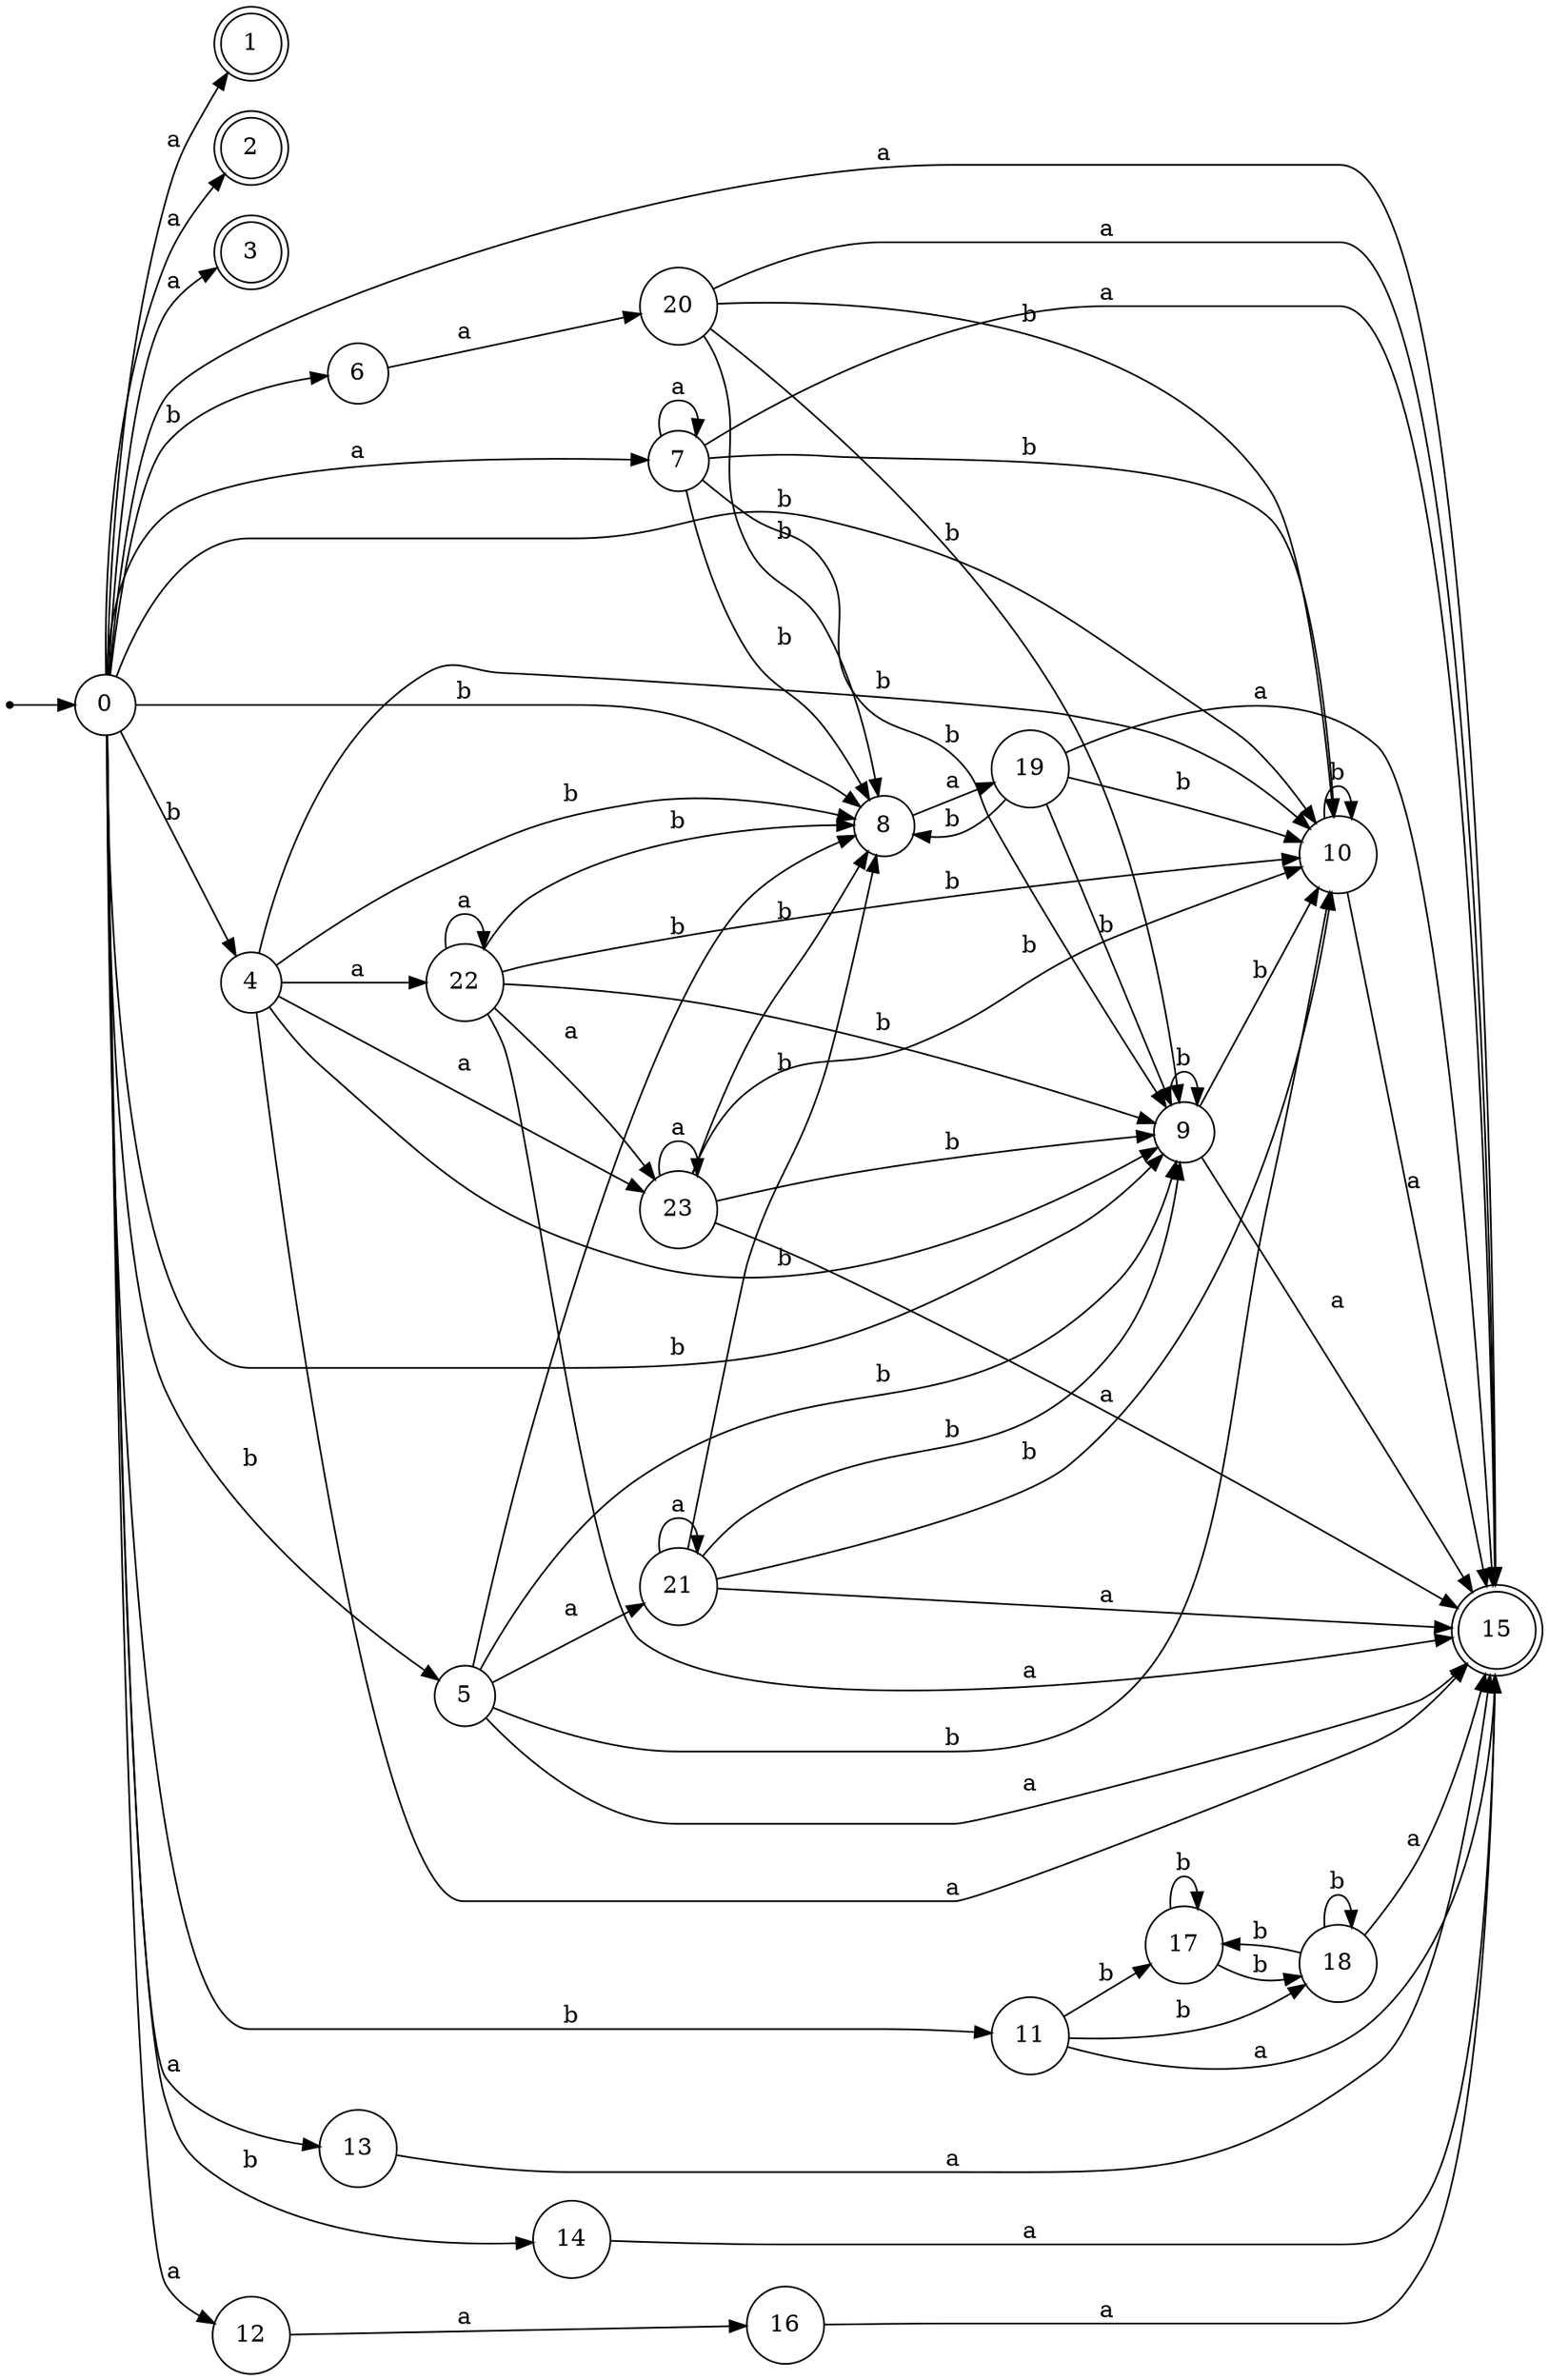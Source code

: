 digraph finite_state_machine {
rankdir=LR;
size="20,20";
node [shape = point]; "dummy0"
node [shape = circle]; "0";
"dummy0" -> "0";
node [shape = doublecircle]; "1";node [shape = doublecircle]; "2";node [shape = doublecircle]; "3";node [shape = circle]; "4";
node [shape = circle]; "5";
node [shape = circle]; "6";
node [shape = circle]; "7";
node [shape = circle]; "8";
node [shape = circle]; "9";
node [shape = circle]; "10";
node [shape = circle]; "11";
node [shape = circle]; "12";
node [shape = circle]; "13";
node [shape = circle]; "14";
node [shape = doublecircle]; "15";node [shape = circle]; "16";
node [shape = circle]; "17";
node [shape = circle]; "18";
node [shape = circle]; "19";
node [shape = circle]; "20";
node [shape = circle]; "21";
node [shape = circle]; "22";
node [shape = circle]; "23";
"0" -> "1" [label = "a"];
 "0" -> "2" [label = "a"];
 "0" -> "3" [label = "a"];
 "0" -> "7" [label = "a"];
 "0" -> "12" [label = "a"];
 "0" -> "13" [label = "a"];
 "0" -> "15" [label = "a"];
 "0" -> "4" [label = "b"];
 "0" -> "5" [label = "b"];
 "0" -> "6" [label = "b"];
 "0" -> "8" [label = "b"];
 "0" -> "9" [label = "b"];
 "0" -> "10" [label = "b"];
 "0" -> "11" [label = "b"];
 "0" -> "14" [label = "b"];
 "14" -> "15" [label = "a"];
 "13" -> "15" [label = "a"];
 "12" -> "16" [label = "a"];
 "16" -> "15" [label = "a"];
 "11" -> "17" [label = "b"];
 "11" -> "18" [label = "b"];
 "11" -> "15" [label = "a"];
 "18" -> "17" [label = "b"];
 "18" -> "18" [label = "b"];
 "18" -> "15" [label = "a"];
 "17" -> "17" [label = "b"];
 "17" -> "18" [label = "b"];
 "10" -> "10" [label = "b"];
 "10" -> "15" [label = "a"];
 "9" -> "9" [label = "b"];
 "9" -> "10" [label = "b"];
 "9" -> "15" [label = "a"];
 "8" -> "19" [label = "a"];
 "19" -> "8" [label = "b"];
 "19" -> "9" [label = "b"];
 "19" -> "10" [label = "b"];
 "19" -> "15" [label = "a"];
 "7" -> "15" [label = "a"];
 "7" -> "7" [label = "a"];
 "7" -> "8" [label = "b"];
 "7" -> "9" [label = "b"];
 "7" -> "10" [label = "b"];
 "6" -> "20" [label = "a"];
 "20" -> "8" [label = "b"];
 "20" -> "9" [label = "b"];
 "20" -> "10" [label = "b"];
 "20" -> "15" [label = "a"];
 "5" -> "21" [label = "a"];
 "5" -> "15" [label = "a"];
 "5" -> "8" [label = "b"];
 "5" -> "9" [label = "b"];
 "5" -> "10" [label = "b"];
 "21" -> "21" [label = "a"];
 "21" -> "15" [label = "a"];
 "21" -> "8" [label = "b"];
 "21" -> "9" [label = "b"];
 "21" -> "10" [label = "b"];
 "4" -> "15" [label = "a"];
 "4" -> "22" [label = "a"];
 "4" -> "23" [label = "a"];
 "4" -> "8" [label = "b"];
 "4" -> "9" [label = "b"];
 "4" -> "10" [label = "b"];
 "23" -> "15" [label = "a"];
 "23" -> "23" [label = "a"];
 "23" -> "8" [label = "b"];
 "23" -> "9" [label = "b"];
 "23" -> "10" [label = "b"];
 "22" -> "15" [label = "a"];
 "22" -> "22" [label = "a"];
 "22" -> "23" [label = "a"];
 "22" -> "8" [label = "b"];
 "22" -> "9" [label = "b"];
 "22" -> "10" [label = "b"];
 }

